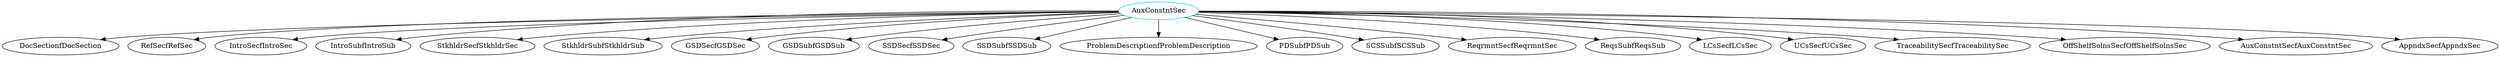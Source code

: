 digraph auxconstntsec{
AuxConstntSec -> DocSectionfDocSection;
AuxConstntSec -> RefSecfRefSec;
AuxConstntSec -> IntroSecfIntroSec;
AuxConstntSec -> IntroSubfIntroSub;
AuxConstntSec -> StkhldrSecfStkhldrSec;
AuxConstntSec -> StkhldrSubfStkhldrSub;
AuxConstntSec -> GSDSecfGSDSec;
AuxConstntSec -> GSDSubfGSDSub;
AuxConstntSec -> SSDSecfSSDSec;
AuxConstntSec -> SSDSubfSSDSub;
AuxConstntSec -> ProblemDescriptionfProblemDescription;
AuxConstntSec -> PDSubfPDSub;
AuxConstntSec -> SCSSubfSCSSub;
AuxConstntSec -> ReqrmntSecfReqrmntSec;
AuxConstntSec -> ReqsSubfReqsSub;
AuxConstntSec -> LCsSecfLCsSec;
AuxConstntSec -> UCsSecfUCsSec;
AuxConstntSec -> TraceabilitySecfTraceabilitySec;
AuxConstntSec -> OffShelfSolnsSecfOffShelfSolnsSec;
AuxConstntSec -> AuxConstntSecfAuxConstntSec;
AuxConstntSec -> AppndxSecfAppndxSec;
AuxConstntSec	[shape=oval, color=cyan3, label=AuxConstntSec];
}
